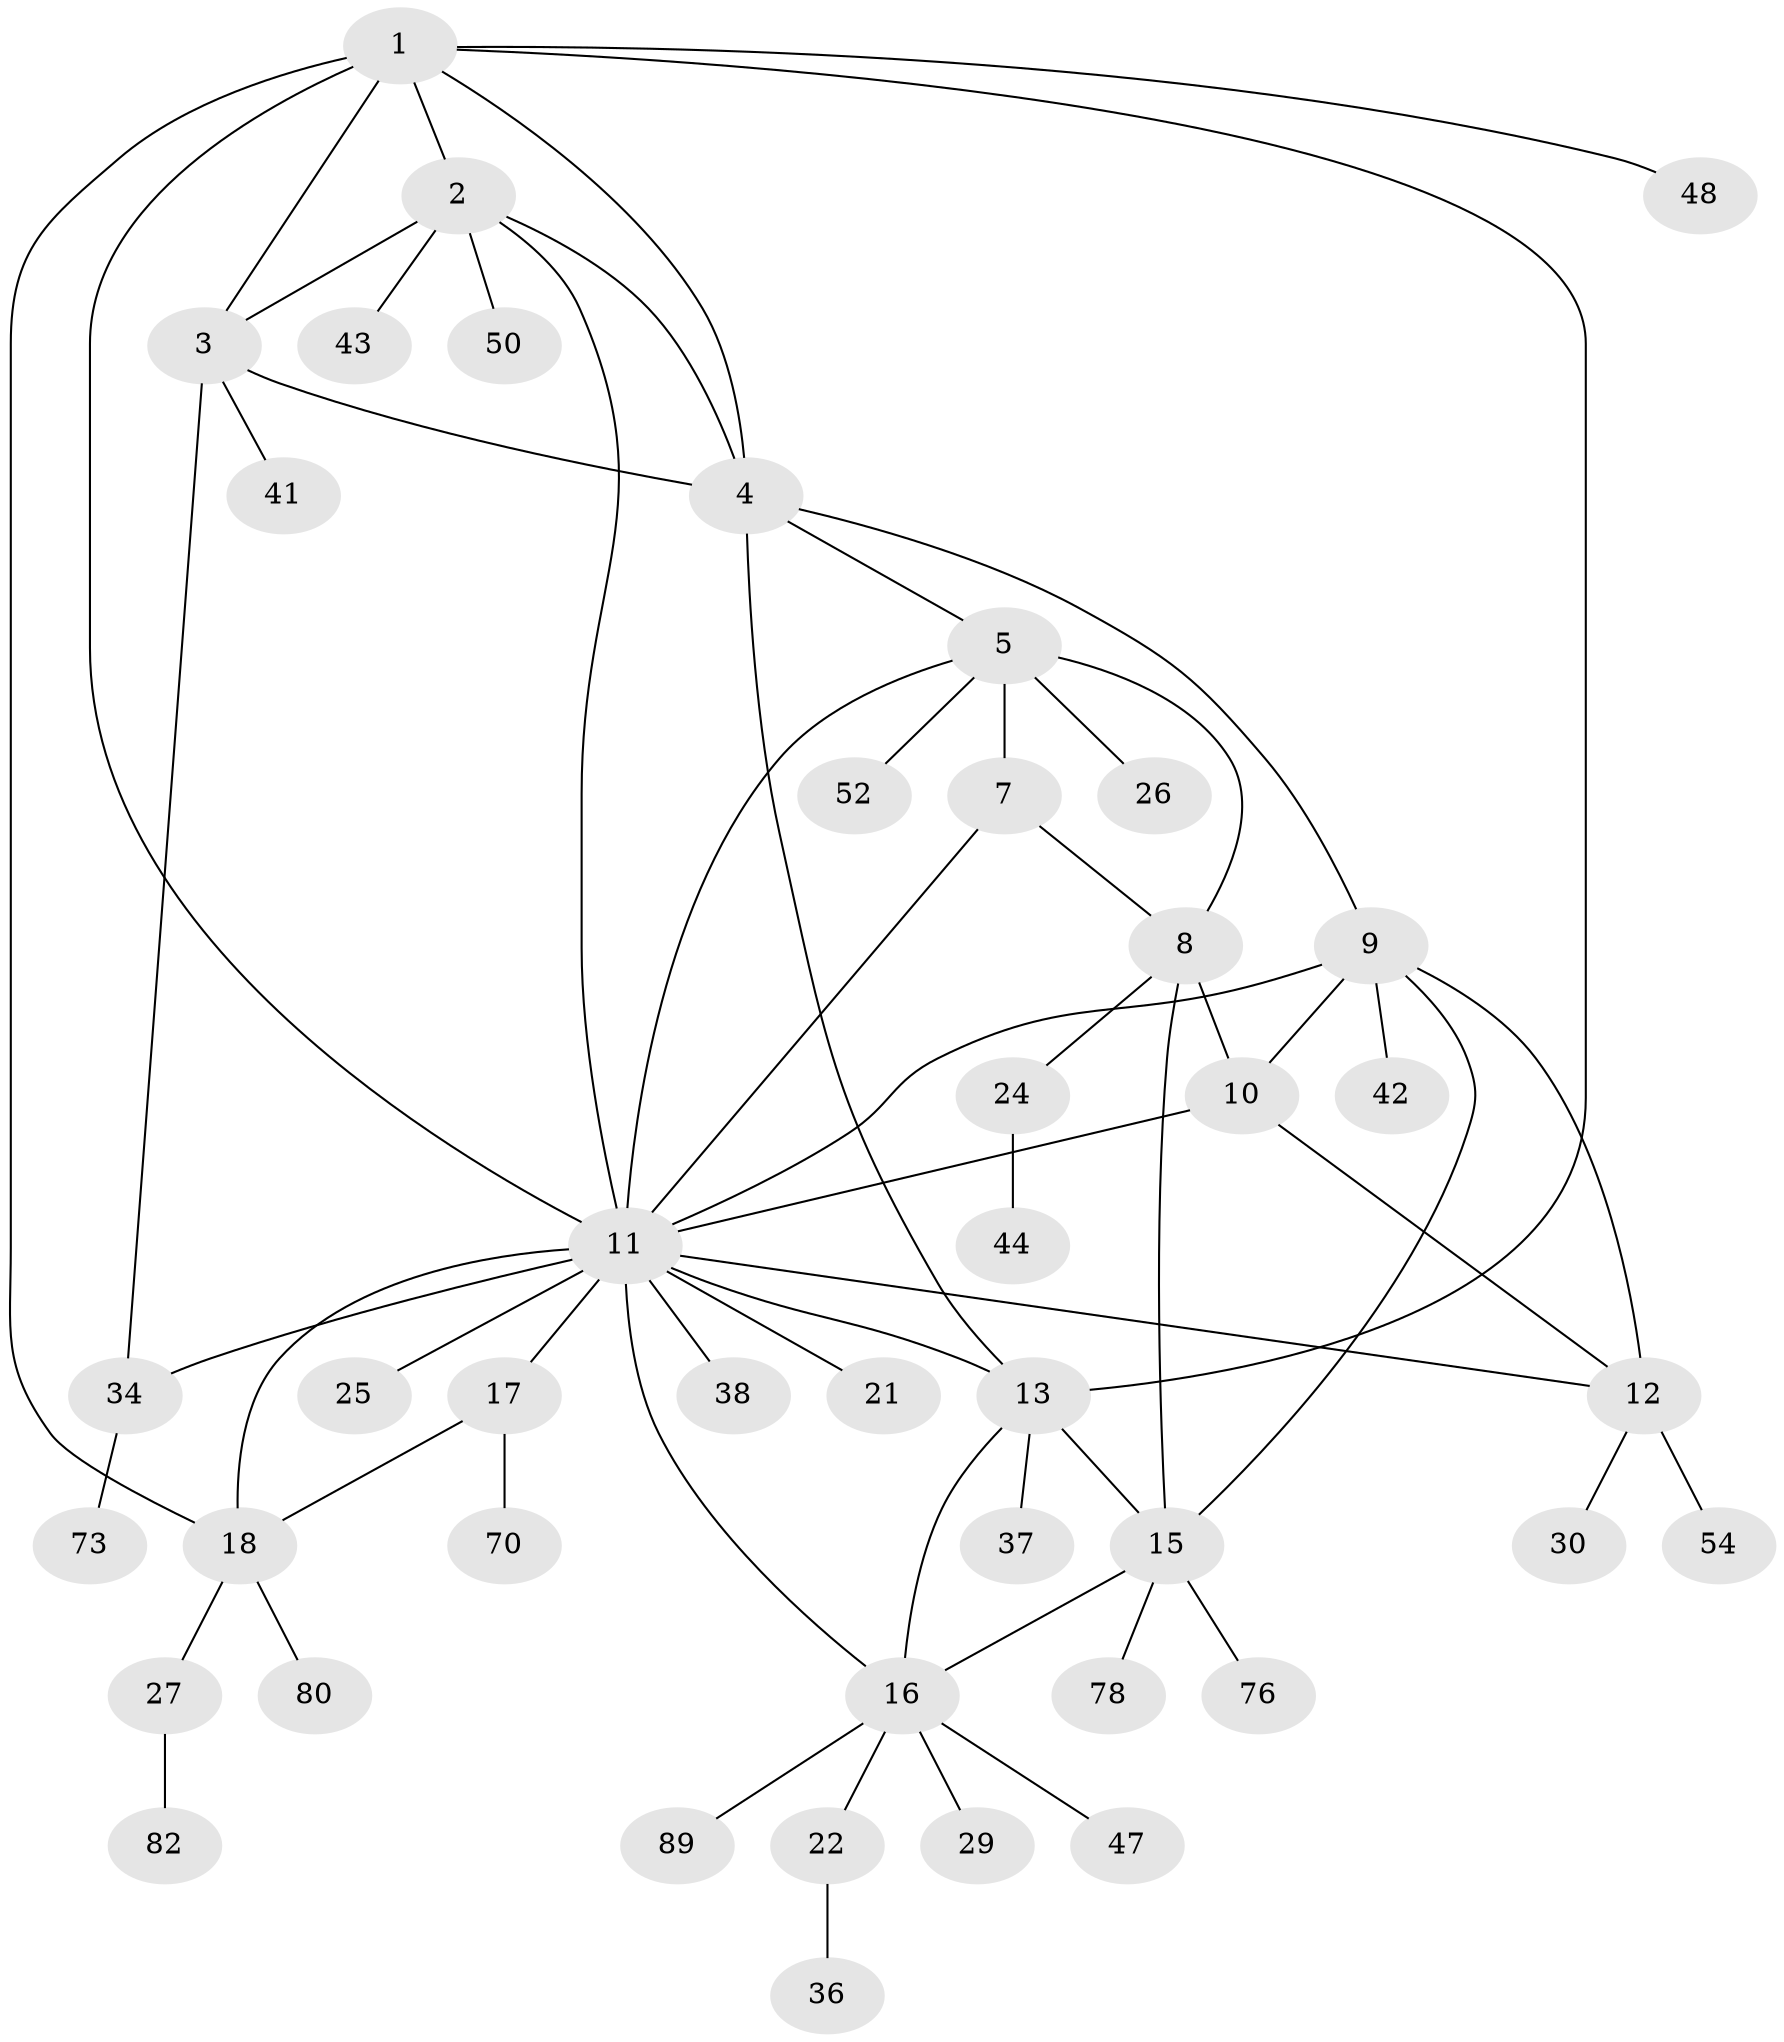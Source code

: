 // original degree distribution, {8: 0.02247191011235955, 6: 0.02247191011235955, 5: 0.033707865168539325, 7: 0.06741573033707865, 4: 0.033707865168539325, 9: 0.011235955056179775, 11: 0.02247191011235955, 14: 0.011235955056179775, 2: 0.19101123595505617, 1: 0.550561797752809, 3: 0.033707865168539325}
// Generated by graph-tools (version 1.1) at 2025/19/03/04/25 18:19:41]
// undirected, 44 vertices, 64 edges
graph export_dot {
graph [start="1"]
  node [color=gray90,style=filled];
  1;
  2;
  3;
  4 [super="+33"];
  5 [super="+6+55"];
  7;
  8 [super="+62"];
  9 [super="+64+85+58+46"];
  10 [super="+56+57"];
  11 [super="+20+23+71"];
  12 [super="+59"];
  13 [super="+14+75+87"];
  15;
  16 [super="+32+40+45"];
  17;
  18 [super="+51+19+39+67+81+72+79"];
  21 [super="+61"];
  22;
  24;
  25;
  26;
  27;
  29;
  30;
  34;
  36;
  37;
  38;
  41;
  42;
  43 [super="+86"];
  44;
  47 [super="+63"];
  48;
  50;
  52 [super="+77"];
  54;
  70;
  73 [super="+74"];
  76;
  78;
  80;
  82;
  89;
  1 -- 2;
  1 -- 3;
  1 -- 4;
  1 -- 11;
  1 -- 18 [weight=2];
  1 -- 48;
  1 -- 13;
  2 -- 3;
  2 -- 4;
  2 -- 43;
  2 -- 50;
  2 -- 11;
  3 -- 4;
  3 -- 34;
  3 -- 41;
  4 -- 13;
  4 -- 9;
  4 -- 5;
  5 -- 7 [weight=2];
  5 -- 8 [weight=2];
  5 -- 52;
  5 -- 26;
  5 -- 11;
  7 -- 8;
  7 -- 11;
  8 -- 10;
  8 -- 15;
  8 -- 24;
  9 -- 10;
  9 -- 11;
  9 -- 12;
  9 -- 15;
  9 -- 42;
  10 -- 11;
  10 -- 12;
  11 -- 12 [weight=2];
  11 -- 38;
  11 -- 34;
  11 -- 16;
  11 -- 17;
  11 -- 18 [weight=2];
  11 -- 21;
  11 -- 25;
  11 -- 13;
  12 -- 30;
  12 -- 54;
  13 -- 15 [weight=2];
  13 -- 16 [weight=2];
  13 -- 37;
  15 -- 16;
  15 -- 76;
  15 -- 78;
  16 -- 22;
  16 -- 29;
  16 -- 47;
  16 -- 89;
  17 -- 18 [weight=2];
  17 -- 70;
  18 -- 27;
  18 -- 80;
  22 -- 36;
  24 -- 44;
  27 -- 82;
  34 -- 73;
}
